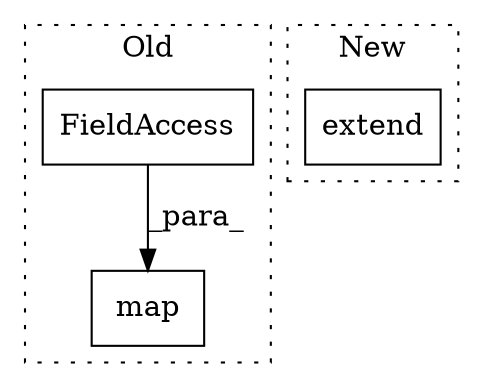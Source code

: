 digraph G {
subgraph cluster0 {
1 [label="map" a="32" s="2683,2714" l="4,1" shape="box"];
3 [label="FieldAccess" a="22" s="2687" l="17" shape="box"];
label = "Old";
style="dotted";
}
subgraph cluster1 {
2 [label="extend" a="32" s="2839,2877" l="7,1" shape="box"];
label = "New";
style="dotted";
}
3 -> 1 [label="_para_"];
}
